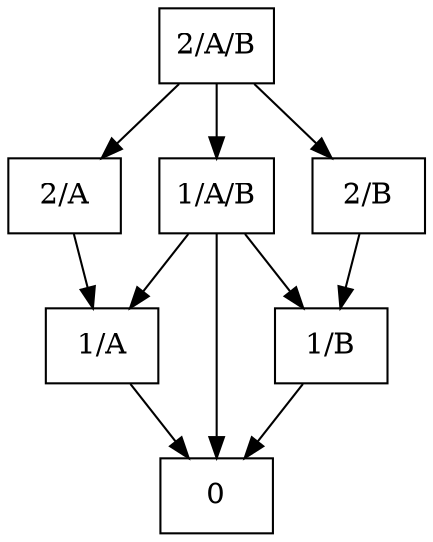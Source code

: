 digraph G {
  node [shape=box];
  "2/A/B" -> "2/A";
  "2/A/B" -> "2/B";
  "2/A/B" -> "1/A/B";
  "2/A" -> "1/A";
  "2/B" -> "1/B";
  "1/A/B" -> "1/A";
  "1/A/B" -> "1/B";
  "1/A/B" -> "0";
  "1/A" -> "0";
  "1/B" -> "0";
}
